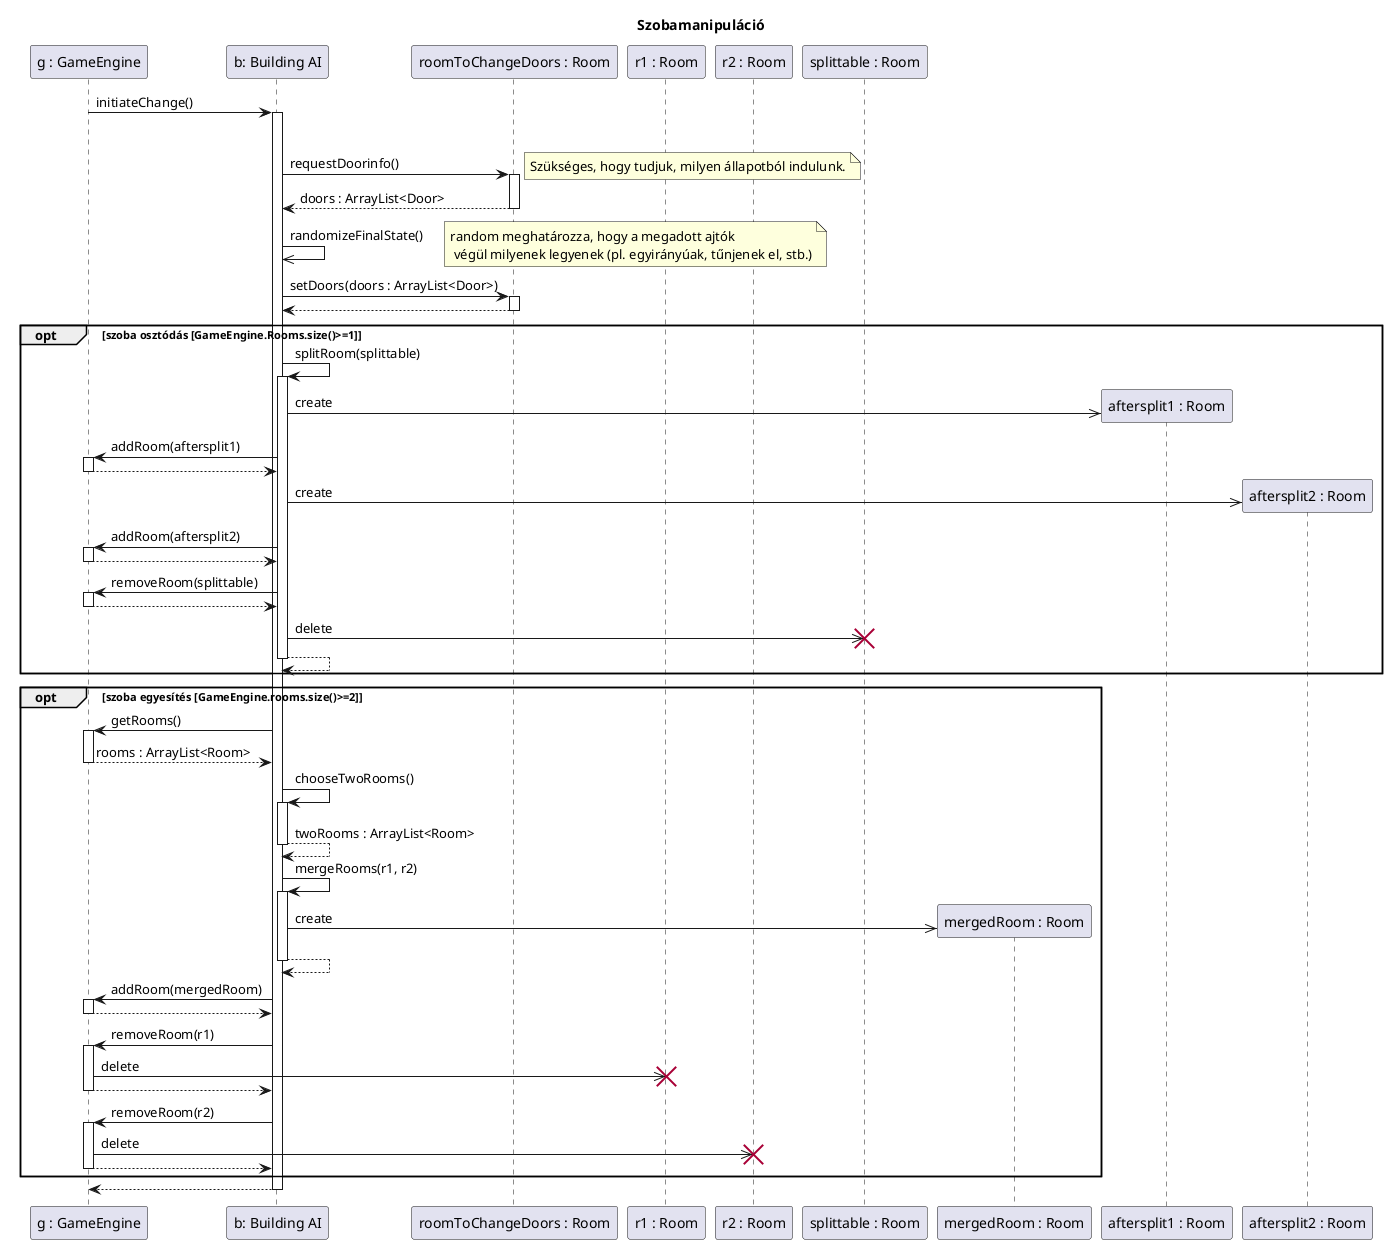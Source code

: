 @startuml building_change

title Szobamanipuláció

Participant "g : GameEngine" as g
Participant "b: Building AI" as ai
Participant "roomToChangeDoors : Room" as sz

participant "r1 : Room" as sz1
Participant "r2 : Room" as sz2
participant "splittable : Room" as split
Participant "mergedRoom : Room" as sz3

g->ai ++: initiateChange()
opt ajtó manipuláció [GameEngine.Rooms.size()>=1]
    ai->sz ++: requestDoorinfo()
    note right: Szükséges, hogy tudjuk, milyen állapotból indulunk.
    return doors : ArrayList<Door>

    ai->>ai : randomizeFinalState()
    note right: random meghatározza, hogy a megadott ajtók \n végül milyenek legyenek (pl. egyirányúak, tűnjenek el, stb.)

    ai->sz ++: setDoors(doors : ArrayList<Door>)
    return

opt szoba osztódás [GameEngine.Rooms.size()>=1]

    ai->ai ++: splitRoom(splittable)
    ai->>"aftersplit1 : Room" **: create
    ai->g ++: addRoom(aftersplit1)
    return
    ai->>"aftersplit2 : Room" **: create
    ai->g ++: addRoom(aftersplit2)
    return

    ai->g ++: removeRoom(splittable)
    return

    ai->>split !!: delete
    return

end

opt szoba egyesítés [GameEngine.rooms.size()>=2]

    ai->g ++: getRooms()
    return rooms : ArrayList<Room>

    ai->ai ++: chooseTwoRooms()
    return twoRooms : ArrayList<Room>

    ai->ai ++: mergeRooms(r1, r2)
    ai->>sz3 **: create
    ai-->ai --:

    ai->g ++: addRoom(mergedRoom)
    g-->ai --:

    ai->g ++: removeRoom(r1)
    g->>sz1 !!: delete
    g-->ai --:

    ai->g ++: removeRoom(r2)
    g->>sz2 !!: delete
    g-->ai --:

end
ai-->g --:

@enduml